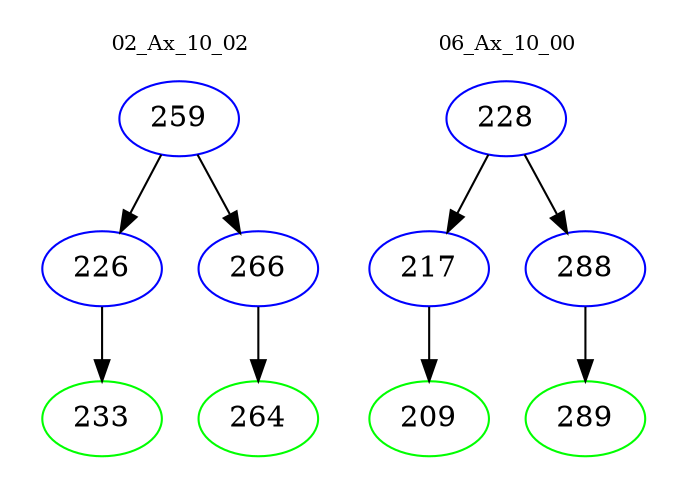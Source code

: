 digraph{
subgraph cluster_0 {
color = white
label = "02_Ax_10_02";
fontsize=10;
T0_259 [label="259", color="blue"]
T0_259 -> T0_226 [color="black"]
T0_226 [label="226", color="blue"]
T0_226 -> T0_233 [color="black"]
T0_233 [label="233", color="green"]
T0_259 -> T0_266 [color="black"]
T0_266 [label="266", color="blue"]
T0_266 -> T0_264 [color="black"]
T0_264 [label="264", color="green"]
}
subgraph cluster_1 {
color = white
label = "06_Ax_10_00";
fontsize=10;
T1_228 [label="228", color="blue"]
T1_228 -> T1_217 [color="black"]
T1_217 [label="217", color="blue"]
T1_217 -> T1_209 [color="black"]
T1_209 [label="209", color="green"]
T1_228 -> T1_288 [color="black"]
T1_288 [label="288", color="blue"]
T1_288 -> T1_289 [color="black"]
T1_289 [label="289", color="green"]
}
}
